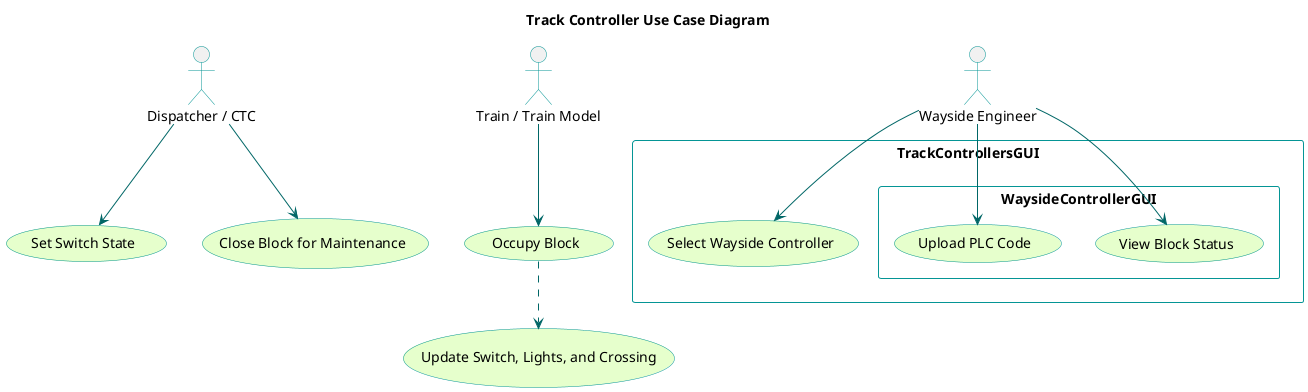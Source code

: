 @startuml
title Track Controller Use Case Diagram

skinparam usecaseBackgroundColor #e6ffcc
skinparam usecaseBorderColor 	#049595
skinparam actorBorderColor 	#049595
skinparam packageBorderCOlor  #049595
skinparam arrowColor #006666

:Dispatcher / CTC: as d
:Train / Train Model: as t
:Wayside Engineer: as we

rectangle TrackControllersGUI{
	(Select Wayside Controller)
	rectangle WaysideControllerGUI{
		(View Block Status)
		(Upload PLC Code)
	}
}

'(Select Wayside Controller) --> WaysideControllerGUI
we --> (Select Wayside Controller)
we --> (View Block Status)
we --> (Upload PLC Code)
t --> (Occupy Block) 
(Occupy Block) ..> (Update Switch, Lights, and Crossing)
d --> (Set Switch State)
d --> (Close Block for Maintenance)

@enduml